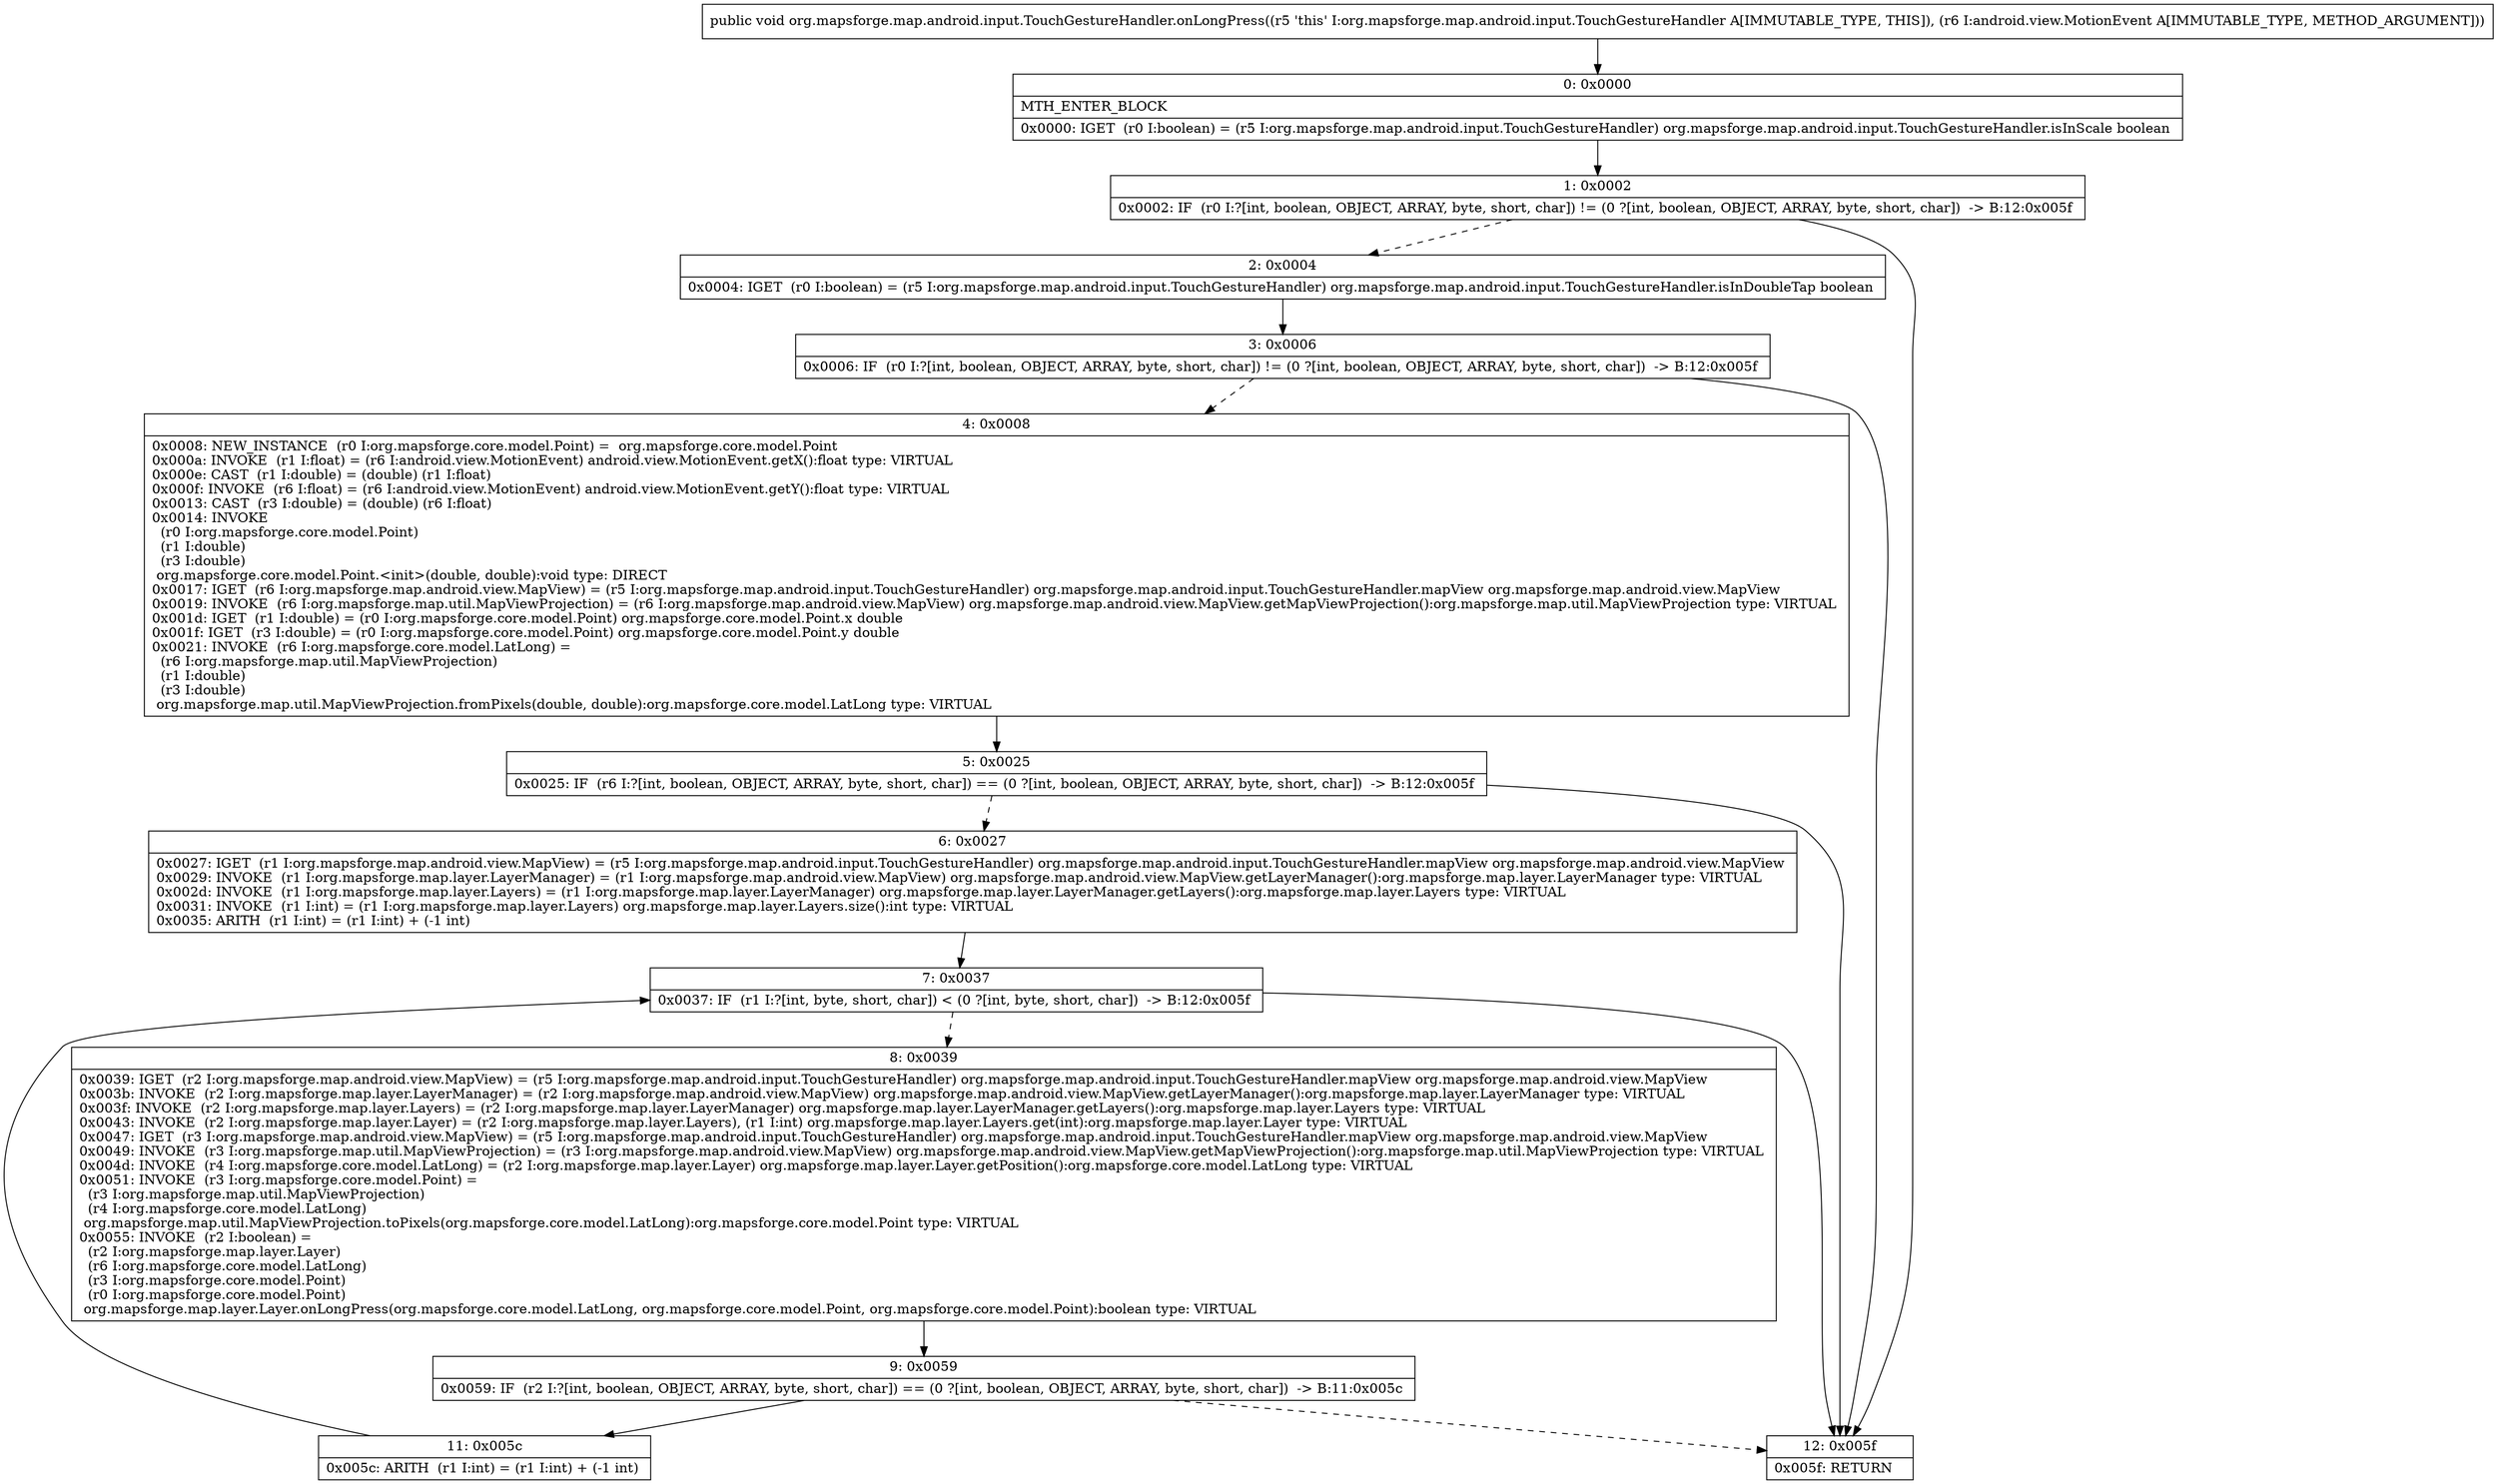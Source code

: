 digraph "CFG fororg.mapsforge.map.android.input.TouchGestureHandler.onLongPress(Landroid\/view\/MotionEvent;)V" {
Node_0 [shape=record,label="{0\:\ 0x0000|MTH_ENTER_BLOCK\l|0x0000: IGET  (r0 I:boolean) = (r5 I:org.mapsforge.map.android.input.TouchGestureHandler) org.mapsforge.map.android.input.TouchGestureHandler.isInScale boolean \l}"];
Node_1 [shape=record,label="{1\:\ 0x0002|0x0002: IF  (r0 I:?[int, boolean, OBJECT, ARRAY, byte, short, char]) != (0 ?[int, boolean, OBJECT, ARRAY, byte, short, char])  \-\> B:12:0x005f \l}"];
Node_2 [shape=record,label="{2\:\ 0x0004|0x0004: IGET  (r0 I:boolean) = (r5 I:org.mapsforge.map.android.input.TouchGestureHandler) org.mapsforge.map.android.input.TouchGestureHandler.isInDoubleTap boolean \l}"];
Node_3 [shape=record,label="{3\:\ 0x0006|0x0006: IF  (r0 I:?[int, boolean, OBJECT, ARRAY, byte, short, char]) != (0 ?[int, boolean, OBJECT, ARRAY, byte, short, char])  \-\> B:12:0x005f \l}"];
Node_4 [shape=record,label="{4\:\ 0x0008|0x0008: NEW_INSTANCE  (r0 I:org.mapsforge.core.model.Point) =  org.mapsforge.core.model.Point \l0x000a: INVOKE  (r1 I:float) = (r6 I:android.view.MotionEvent) android.view.MotionEvent.getX():float type: VIRTUAL \l0x000e: CAST  (r1 I:double) = (double) (r1 I:float) \l0x000f: INVOKE  (r6 I:float) = (r6 I:android.view.MotionEvent) android.view.MotionEvent.getY():float type: VIRTUAL \l0x0013: CAST  (r3 I:double) = (double) (r6 I:float) \l0x0014: INVOKE  \l  (r0 I:org.mapsforge.core.model.Point)\l  (r1 I:double)\l  (r3 I:double)\l org.mapsforge.core.model.Point.\<init\>(double, double):void type: DIRECT \l0x0017: IGET  (r6 I:org.mapsforge.map.android.view.MapView) = (r5 I:org.mapsforge.map.android.input.TouchGestureHandler) org.mapsforge.map.android.input.TouchGestureHandler.mapView org.mapsforge.map.android.view.MapView \l0x0019: INVOKE  (r6 I:org.mapsforge.map.util.MapViewProjection) = (r6 I:org.mapsforge.map.android.view.MapView) org.mapsforge.map.android.view.MapView.getMapViewProjection():org.mapsforge.map.util.MapViewProjection type: VIRTUAL \l0x001d: IGET  (r1 I:double) = (r0 I:org.mapsforge.core.model.Point) org.mapsforge.core.model.Point.x double \l0x001f: IGET  (r3 I:double) = (r0 I:org.mapsforge.core.model.Point) org.mapsforge.core.model.Point.y double \l0x0021: INVOKE  (r6 I:org.mapsforge.core.model.LatLong) = \l  (r6 I:org.mapsforge.map.util.MapViewProjection)\l  (r1 I:double)\l  (r3 I:double)\l org.mapsforge.map.util.MapViewProjection.fromPixels(double, double):org.mapsforge.core.model.LatLong type: VIRTUAL \l}"];
Node_5 [shape=record,label="{5\:\ 0x0025|0x0025: IF  (r6 I:?[int, boolean, OBJECT, ARRAY, byte, short, char]) == (0 ?[int, boolean, OBJECT, ARRAY, byte, short, char])  \-\> B:12:0x005f \l}"];
Node_6 [shape=record,label="{6\:\ 0x0027|0x0027: IGET  (r1 I:org.mapsforge.map.android.view.MapView) = (r5 I:org.mapsforge.map.android.input.TouchGestureHandler) org.mapsforge.map.android.input.TouchGestureHandler.mapView org.mapsforge.map.android.view.MapView \l0x0029: INVOKE  (r1 I:org.mapsforge.map.layer.LayerManager) = (r1 I:org.mapsforge.map.android.view.MapView) org.mapsforge.map.android.view.MapView.getLayerManager():org.mapsforge.map.layer.LayerManager type: VIRTUAL \l0x002d: INVOKE  (r1 I:org.mapsforge.map.layer.Layers) = (r1 I:org.mapsforge.map.layer.LayerManager) org.mapsforge.map.layer.LayerManager.getLayers():org.mapsforge.map.layer.Layers type: VIRTUAL \l0x0031: INVOKE  (r1 I:int) = (r1 I:org.mapsforge.map.layer.Layers) org.mapsforge.map.layer.Layers.size():int type: VIRTUAL \l0x0035: ARITH  (r1 I:int) = (r1 I:int) + (\-1 int) \l}"];
Node_7 [shape=record,label="{7\:\ 0x0037|0x0037: IF  (r1 I:?[int, byte, short, char]) \< (0 ?[int, byte, short, char])  \-\> B:12:0x005f \l}"];
Node_8 [shape=record,label="{8\:\ 0x0039|0x0039: IGET  (r2 I:org.mapsforge.map.android.view.MapView) = (r5 I:org.mapsforge.map.android.input.TouchGestureHandler) org.mapsforge.map.android.input.TouchGestureHandler.mapView org.mapsforge.map.android.view.MapView \l0x003b: INVOKE  (r2 I:org.mapsforge.map.layer.LayerManager) = (r2 I:org.mapsforge.map.android.view.MapView) org.mapsforge.map.android.view.MapView.getLayerManager():org.mapsforge.map.layer.LayerManager type: VIRTUAL \l0x003f: INVOKE  (r2 I:org.mapsforge.map.layer.Layers) = (r2 I:org.mapsforge.map.layer.LayerManager) org.mapsforge.map.layer.LayerManager.getLayers():org.mapsforge.map.layer.Layers type: VIRTUAL \l0x0043: INVOKE  (r2 I:org.mapsforge.map.layer.Layer) = (r2 I:org.mapsforge.map.layer.Layers), (r1 I:int) org.mapsforge.map.layer.Layers.get(int):org.mapsforge.map.layer.Layer type: VIRTUAL \l0x0047: IGET  (r3 I:org.mapsforge.map.android.view.MapView) = (r5 I:org.mapsforge.map.android.input.TouchGestureHandler) org.mapsforge.map.android.input.TouchGestureHandler.mapView org.mapsforge.map.android.view.MapView \l0x0049: INVOKE  (r3 I:org.mapsforge.map.util.MapViewProjection) = (r3 I:org.mapsforge.map.android.view.MapView) org.mapsforge.map.android.view.MapView.getMapViewProjection():org.mapsforge.map.util.MapViewProjection type: VIRTUAL \l0x004d: INVOKE  (r4 I:org.mapsforge.core.model.LatLong) = (r2 I:org.mapsforge.map.layer.Layer) org.mapsforge.map.layer.Layer.getPosition():org.mapsforge.core.model.LatLong type: VIRTUAL \l0x0051: INVOKE  (r3 I:org.mapsforge.core.model.Point) = \l  (r3 I:org.mapsforge.map.util.MapViewProjection)\l  (r4 I:org.mapsforge.core.model.LatLong)\l org.mapsforge.map.util.MapViewProjection.toPixels(org.mapsforge.core.model.LatLong):org.mapsforge.core.model.Point type: VIRTUAL \l0x0055: INVOKE  (r2 I:boolean) = \l  (r2 I:org.mapsforge.map.layer.Layer)\l  (r6 I:org.mapsforge.core.model.LatLong)\l  (r3 I:org.mapsforge.core.model.Point)\l  (r0 I:org.mapsforge.core.model.Point)\l org.mapsforge.map.layer.Layer.onLongPress(org.mapsforge.core.model.LatLong, org.mapsforge.core.model.Point, org.mapsforge.core.model.Point):boolean type: VIRTUAL \l}"];
Node_9 [shape=record,label="{9\:\ 0x0059|0x0059: IF  (r2 I:?[int, boolean, OBJECT, ARRAY, byte, short, char]) == (0 ?[int, boolean, OBJECT, ARRAY, byte, short, char])  \-\> B:11:0x005c \l}"];
Node_11 [shape=record,label="{11\:\ 0x005c|0x005c: ARITH  (r1 I:int) = (r1 I:int) + (\-1 int) \l}"];
Node_12 [shape=record,label="{12\:\ 0x005f|0x005f: RETURN   \l}"];
MethodNode[shape=record,label="{public void org.mapsforge.map.android.input.TouchGestureHandler.onLongPress((r5 'this' I:org.mapsforge.map.android.input.TouchGestureHandler A[IMMUTABLE_TYPE, THIS]), (r6 I:android.view.MotionEvent A[IMMUTABLE_TYPE, METHOD_ARGUMENT])) }"];
MethodNode -> Node_0;
Node_0 -> Node_1;
Node_1 -> Node_2[style=dashed];
Node_1 -> Node_12;
Node_2 -> Node_3;
Node_3 -> Node_4[style=dashed];
Node_3 -> Node_12;
Node_4 -> Node_5;
Node_5 -> Node_6[style=dashed];
Node_5 -> Node_12;
Node_6 -> Node_7;
Node_7 -> Node_8[style=dashed];
Node_7 -> Node_12;
Node_8 -> Node_9;
Node_9 -> Node_11;
Node_9 -> Node_12[style=dashed];
Node_11 -> Node_7;
}

